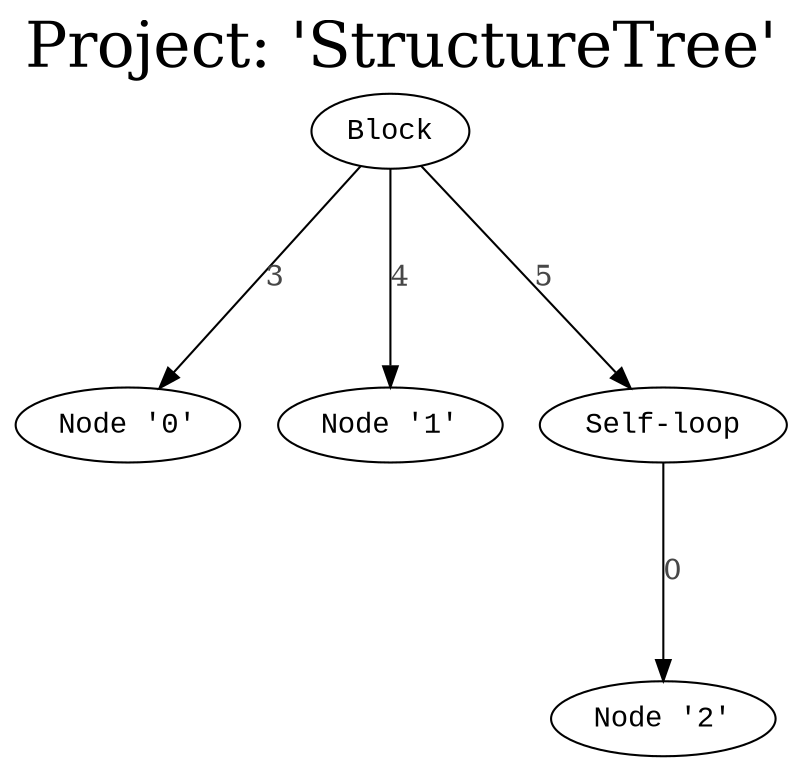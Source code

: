      // Auto generated DOT graph.
     // Compiler .dot->.png: "dot -Tpng testWHILE+IF.dot > testWHILE+IF.png"
     // (The format was heavily insipred by Kalani Thielen's example at http://www.graphviz.org/content/psg)

     digraph G {
     compound=true;
     ranksep=1.25;
     fontsize=30;
     labelloc="t";label="Project: 'StructureTree'";
     bgcolor=white;

      "n0" [style="filled" penwidth=1 fillcolor="white" fontname="Courier New" label="Node '0'"];
      "n1" [style="filled" penwidth=1 fillcolor="white" fontname="Courier New" label="Node '1'"];
      "n2" [style="filled" penwidth=1 fillcolor="white" fontname="Courier New" label="Node '2'"];
      "n3" [style="filled" penwidth=1 fillcolor="white" fontname="Courier New" label="Self-loop"];
      "n4" [style="filled" penwidth=1 fillcolor="white" fontname="Courier New" label="Block"];
      n3 -> n2 [penwidth=1 fontsize=14 fontcolor="grey28" label="0"];
      n4 -> n0 [penwidth=1 fontsize=14 fontcolor="grey28" label="3"];
      n4 -> n1 [penwidth=1 fontsize=14 fontcolor="grey28" label="4"];
      n4 -> n3 [penwidth=1 fontsize=14 fontcolor="grey28" label="5"];
     }
